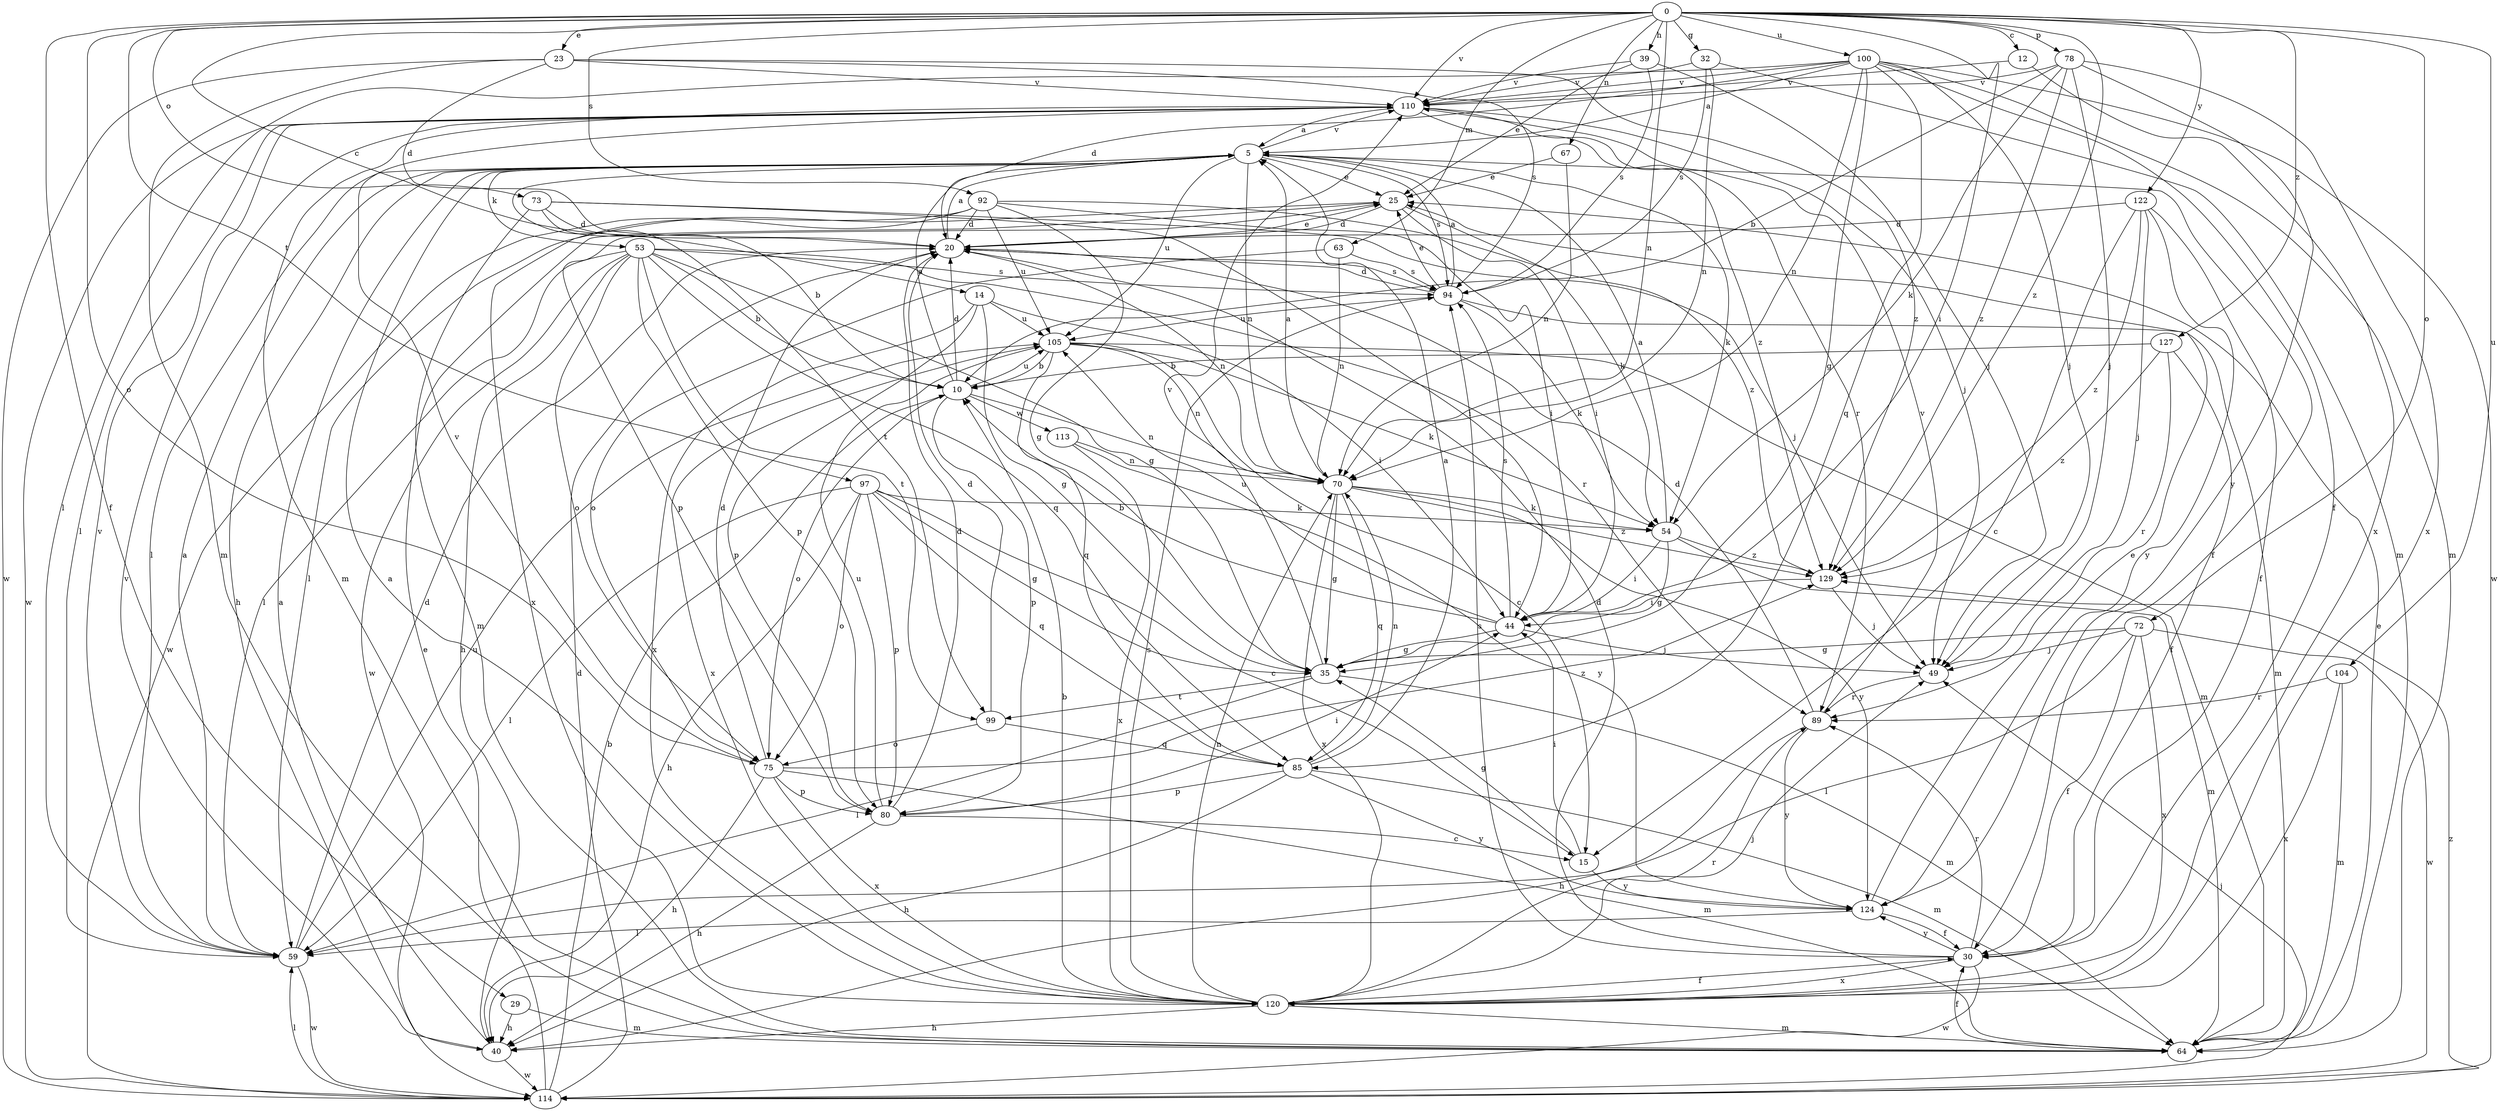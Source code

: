 strict digraph  {
0;
5;
10;
12;
14;
15;
20;
23;
25;
29;
30;
32;
35;
39;
40;
44;
49;
53;
54;
59;
63;
64;
67;
70;
72;
73;
75;
78;
80;
85;
89;
92;
94;
97;
99;
100;
104;
105;
110;
113;
114;
120;
122;
124;
127;
129;
0 -> 12  [label=c];
0 -> 14  [label=c];
0 -> 23  [label=e];
0 -> 29  [label=f];
0 -> 32  [label=g];
0 -> 39  [label=h];
0 -> 44  [label=i];
0 -> 63  [label=m];
0 -> 67  [label=n];
0 -> 70  [label=n];
0 -> 72  [label=o];
0 -> 73  [label=o];
0 -> 75  [label=o];
0 -> 78  [label=p];
0 -> 92  [label=s];
0 -> 97  [label=t];
0 -> 100  [label=u];
0 -> 104  [label=u];
0 -> 110  [label=v];
0 -> 122  [label=y];
0 -> 127  [label=z];
0 -> 129  [label=z];
5 -> 25  [label=e];
5 -> 30  [label=f];
5 -> 40  [label=h];
5 -> 53  [label=k];
5 -> 54  [label=k];
5 -> 59  [label=l];
5 -> 70  [label=n];
5 -> 94  [label=s];
5 -> 99  [label=t];
5 -> 105  [label=u];
5 -> 110  [label=v];
10 -> 5  [label=a];
10 -> 20  [label=d];
10 -> 70  [label=n];
10 -> 75  [label=o];
10 -> 80  [label=p];
10 -> 105  [label=u];
10 -> 113  [label=w];
12 -> 110  [label=v];
12 -> 120  [label=x];
14 -> 35  [label=g];
14 -> 44  [label=i];
14 -> 80  [label=p];
14 -> 105  [label=u];
14 -> 120  [label=x];
15 -> 35  [label=g];
15 -> 44  [label=i];
15 -> 124  [label=y];
20 -> 5  [label=a];
20 -> 25  [label=e];
20 -> 70  [label=n];
20 -> 94  [label=s];
23 -> 20  [label=d];
23 -> 64  [label=m];
23 -> 94  [label=s];
23 -> 110  [label=v];
23 -> 114  [label=w];
23 -> 129  [label=z];
25 -> 20  [label=d];
25 -> 44  [label=i];
25 -> 54  [label=k];
25 -> 59  [label=l];
25 -> 80  [label=p];
29 -> 40  [label=h];
29 -> 64  [label=m];
30 -> 20  [label=d];
30 -> 89  [label=r];
30 -> 94  [label=s];
30 -> 114  [label=w];
30 -> 120  [label=x];
30 -> 124  [label=y];
32 -> 64  [label=m];
32 -> 70  [label=n];
32 -> 94  [label=s];
32 -> 110  [label=v];
35 -> 59  [label=l];
35 -> 64  [label=m];
35 -> 99  [label=t];
35 -> 110  [label=v];
39 -> 25  [label=e];
39 -> 49  [label=j];
39 -> 94  [label=s];
39 -> 110  [label=v];
40 -> 5  [label=a];
40 -> 110  [label=v];
40 -> 114  [label=w];
44 -> 10  [label=b];
44 -> 35  [label=g];
44 -> 49  [label=j];
44 -> 94  [label=s];
44 -> 105  [label=u];
49 -> 89  [label=r];
53 -> 10  [label=b];
53 -> 35  [label=g];
53 -> 40  [label=h];
53 -> 59  [label=l];
53 -> 75  [label=o];
53 -> 80  [label=p];
53 -> 85  [label=q];
53 -> 89  [label=r];
53 -> 94  [label=s];
53 -> 99  [label=t];
53 -> 114  [label=w];
54 -> 5  [label=a];
54 -> 35  [label=g];
54 -> 44  [label=i];
54 -> 64  [label=m];
54 -> 129  [label=z];
59 -> 5  [label=a];
59 -> 20  [label=d];
59 -> 105  [label=u];
59 -> 110  [label=v];
59 -> 114  [label=w];
63 -> 70  [label=n];
63 -> 75  [label=o];
63 -> 94  [label=s];
64 -> 25  [label=e];
64 -> 30  [label=f];
67 -> 25  [label=e];
67 -> 70  [label=n];
70 -> 5  [label=a];
70 -> 35  [label=g];
70 -> 54  [label=k];
70 -> 85  [label=q];
70 -> 120  [label=x];
70 -> 124  [label=y];
70 -> 129  [label=z];
72 -> 30  [label=f];
72 -> 35  [label=g];
72 -> 49  [label=j];
72 -> 59  [label=l];
72 -> 114  [label=w];
72 -> 120  [label=x];
73 -> 10  [label=b];
73 -> 20  [label=d];
73 -> 44  [label=i];
73 -> 49  [label=j];
73 -> 64  [label=m];
75 -> 20  [label=d];
75 -> 40  [label=h];
75 -> 64  [label=m];
75 -> 80  [label=p];
75 -> 110  [label=v];
75 -> 120  [label=x];
75 -> 129  [label=z];
78 -> 10  [label=b];
78 -> 49  [label=j];
78 -> 54  [label=k];
78 -> 110  [label=v];
78 -> 120  [label=x];
78 -> 124  [label=y];
78 -> 129  [label=z];
80 -> 15  [label=c];
80 -> 20  [label=d];
80 -> 40  [label=h];
80 -> 44  [label=i];
80 -> 105  [label=u];
85 -> 5  [label=a];
85 -> 40  [label=h];
85 -> 64  [label=m];
85 -> 70  [label=n];
85 -> 80  [label=p];
85 -> 124  [label=y];
89 -> 20  [label=d];
89 -> 40  [label=h];
89 -> 110  [label=v];
89 -> 124  [label=y];
92 -> 20  [label=d];
92 -> 35  [label=g];
92 -> 44  [label=i];
92 -> 105  [label=u];
92 -> 114  [label=w];
92 -> 120  [label=x];
92 -> 129  [label=z];
94 -> 5  [label=a];
94 -> 20  [label=d];
94 -> 25  [label=e];
94 -> 54  [label=k];
94 -> 64  [label=m];
94 -> 105  [label=u];
97 -> 15  [label=c];
97 -> 35  [label=g];
97 -> 40  [label=h];
97 -> 54  [label=k];
97 -> 59  [label=l];
97 -> 75  [label=o];
97 -> 80  [label=p];
97 -> 85  [label=q];
99 -> 20  [label=d];
99 -> 75  [label=o];
99 -> 85  [label=q];
100 -> 5  [label=a];
100 -> 20  [label=d];
100 -> 30  [label=f];
100 -> 35  [label=g];
100 -> 49  [label=j];
100 -> 59  [label=l];
100 -> 64  [label=m];
100 -> 70  [label=n];
100 -> 85  [label=q];
100 -> 110  [label=v];
100 -> 114  [label=w];
104 -> 64  [label=m];
104 -> 89  [label=r];
104 -> 120  [label=x];
105 -> 10  [label=b];
105 -> 15  [label=c];
105 -> 54  [label=k];
105 -> 64  [label=m];
105 -> 70  [label=n];
105 -> 85  [label=q];
105 -> 120  [label=x];
110 -> 5  [label=a];
110 -> 49  [label=j];
110 -> 59  [label=l];
110 -> 64  [label=m];
110 -> 89  [label=r];
110 -> 114  [label=w];
110 -> 129  [label=z];
113 -> 70  [label=n];
113 -> 120  [label=x];
113 -> 124  [label=y];
114 -> 10  [label=b];
114 -> 20  [label=d];
114 -> 25  [label=e];
114 -> 49  [label=j];
114 -> 59  [label=l];
114 -> 129  [label=z];
120 -> 5  [label=a];
120 -> 10  [label=b];
120 -> 30  [label=f];
120 -> 40  [label=h];
120 -> 49  [label=j];
120 -> 64  [label=m];
120 -> 70  [label=n];
120 -> 89  [label=r];
120 -> 94  [label=s];
122 -> 15  [label=c];
122 -> 20  [label=d];
122 -> 30  [label=f];
122 -> 49  [label=j];
122 -> 124  [label=y];
122 -> 129  [label=z];
124 -> 25  [label=e];
124 -> 30  [label=f];
124 -> 59  [label=l];
127 -> 10  [label=b];
127 -> 30  [label=f];
127 -> 89  [label=r];
127 -> 129  [label=z];
129 -> 44  [label=i];
129 -> 49  [label=j];
}
